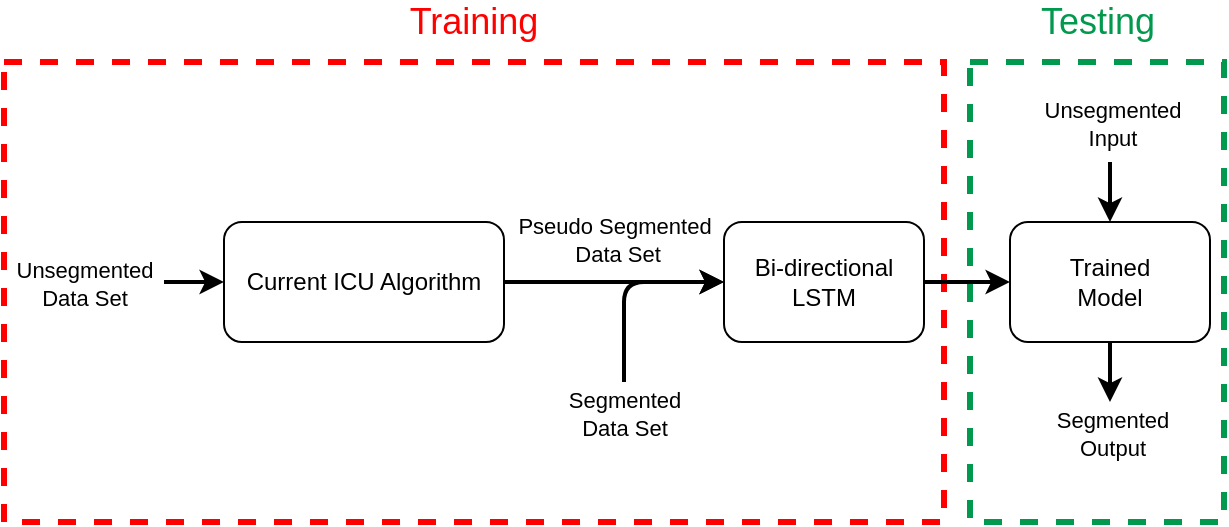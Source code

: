 <mxfile version="13.10.9" type="device"><diagram id="Ym8dAEGsZIZlZSCHdG7Q" name="Page-2"><mxGraphModel dx="902" dy="570" grid="1" gridSize="10" guides="1" tooltips="1" connect="1" arrows="1" fold="1" page="1" pageScale="1" pageWidth="850" pageHeight="1100" math="0" shadow="0"><root><mxCell id="YGvPSrA3whZ5QYamjIxY-0"/><mxCell id="YGvPSrA3whZ5QYamjIxY-1" parent="YGvPSrA3whZ5QYamjIxY-0"/><mxCell id="ptkXh9MKAL37c9aPWldk-18" value="" style="rounded=0;whiteSpace=wrap;html=1;strokeWidth=3;dashed=1;strokeColor=#00994D;" vertex="1" parent="YGvPSrA3whZ5QYamjIxY-1"><mxGeometry x="603" y="180" width="127" height="230" as="geometry"/></mxCell><mxCell id="ptkXh9MKAL37c9aPWldk-16" value="" style="rounded=0;whiteSpace=wrap;html=1;strokeWidth=3;dashed=1;strokeColor=#FF0000;" vertex="1" parent="YGvPSrA3whZ5QYamjIxY-1"><mxGeometry x="120" y="180" width="470" height="230" as="geometry"/></mxCell><mxCell id="ptkXh9MKAL37c9aPWldk-0" value="Current ICU Algorithm" style="rounded=1;whiteSpace=wrap;html=1;strokeWidth=1;" vertex="1" parent="YGvPSrA3whZ5QYamjIxY-1"><mxGeometry x="230" y="260" width="140" height="60" as="geometry"/></mxCell><mxCell id="ptkXh9MKAL37c9aPWldk-1" value="Bi-directional LSTM" style="rounded=1;whiteSpace=wrap;html=1;strokeWidth=1;" vertex="1" parent="YGvPSrA3whZ5QYamjIxY-1"><mxGeometry x="480" y="260" width="100" height="60" as="geometry"/></mxCell><mxCell id="ptkXh9MKAL37c9aPWldk-2" value="Trained&lt;br&gt;Model" style="rounded=1;whiteSpace=wrap;html=1;strokeWidth=1;" vertex="1" parent="YGvPSrA3whZ5QYamjIxY-1"><mxGeometry x="623" y="260" width="100" height="60" as="geometry"/></mxCell><mxCell id="ptkXh9MKAL37c9aPWldk-3" value="" style="endArrow=classic;html=1;strokeWidth=2;exitX=1;exitY=0.5;exitDx=0;exitDy=0;entryX=0;entryY=0.5;entryDx=0;entryDy=0;" edge="1" parent="YGvPSrA3whZ5QYamjIxY-1" source="ptkXh9MKAL37c9aPWldk-0" target="ptkXh9MKAL37c9aPWldk-1"><mxGeometry width="50" height="50" relative="1" as="geometry"><mxPoint x="400" y="320" as="sourcePoint"/><mxPoint x="450" y="270" as="targetPoint"/></mxGeometry></mxCell><mxCell id="ptkXh9MKAL37c9aPWldk-4" value="Pseudo Segmented&lt;br&gt;&amp;nbsp;Data Set" style="edgeLabel;html=1;align=center;verticalAlign=middle;resizable=0;points=[];" vertex="1" connectable="0" parent="ptkXh9MKAL37c9aPWldk-3"><mxGeometry x="-0.073" y="4" relative="1" as="geometry"><mxPoint x="4" y="-17" as="offset"/></mxGeometry></mxCell><mxCell id="ptkXh9MKAL37c9aPWldk-5" value="" style="endArrow=classic;html=1;strokeWidth=2;" edge="1" parent="YGvPSrA3whZ5QYamjIxY-1"><mxGeometry width="50" height="50" relative="1" as="geometry"><mxPoint x="430" y="340" as="sourcePoint"/><mxPoint x="480" y="290" as="targetPoint"/><Array as="points"><mxPoint x="430" y="290"/></Array></mxGeometry></mxCell><mxCell id="ptkXh9MKAL37c9aPWldk-6" value="Segmented&lt;br&gt;Data Set" style="edgeLabel;html=1;align=center;verticalAlign=middle;resizable=0;points=[];" vertex="1" connectable="0" parent="YGvPSrA3whZ5QYamjIxY-1"><mxGeometry x="464.997" y="295" as="geometry"><mxPoint x="-35" y="61" as="offset"/></mxGeometry></mxCell><mxCell id="ptkXh9MKAL37c9aPWldk-7" value="" style="endArrow=classic;html=1;strokeWidth=2;entryX=0;entryY=0.5;entryDx=0;entryDy=0;" edge="1" parent="YGvPSrA3whZ5QYamjIxY-1" target="ptkXh9MKAL37c9aPWldk-0"><mxGeometry width="50" height="50" relative="1" as="geometry"><mxPoint x="200" y="290" as="sourcePoint"/><mxPoint x="330" y="270" as="targetPoint"/></mxGeometry></mxCell><mxCell id="ptkXh9MKAL37c9aPWldk-8" value="Unsegmented&lt;br&gt;Data Set" style="edgeLabel;html=1;align=center;verticalAlign=middle;resizable=0;points=[];" vertex="1" connectable="0" parent="YGvPSrA3whZ5QYamjIxY-1"><mxGeometry x="194.997" y="230" as="geometry"><mxPoint x="-35" y="61" as="offset"/></mxGeometry></mxCell><mxCell id="ptkXh9MKAL37c9aPWldk-9" value="" style="endArrow=classic;html=1;strokeWidth=2;exitX=1;exitY=0.5;exitDx=0;exitDy=0;entryX=0;entryY=0.5;entryDx=0;entryDy=0;" edge="1" parent="YGvPSrA3whZ5QYamjIxY-1" source="ptkXh9MKAL37c9aPWldk-1" target="ptkXh9MKAL37c9aPWldk-2"><mxGeometry width="50" height="50" relative="1" as="geometry"><mxPoint x="440" y="270" as="sourcePoint"/><mxPoint x="490" y="220" as="targetPoint"/></mxGeometry></mxCell><mxCell id="ptkXh9MKAL37c9aPWldk-10" value="" style="endArrow=classic;html=1;strokeWidth=2;entryX=0.5;entryY=0;entryDx=0;entryDy=0;" edge="1" parent="YGvPSrA3whZ5QYamjIxY-1" target="ptkXh9MKAL37c9aPWldk-2"><mxGeometry width="50" height="50" relative="1" as="geometry"><mxPoint x="673" y="230" as="sourcePoint"/><mxPoint x="483" y="220" as="targetPoint"/></mxGeometry></mxCell><mxCell id="ptkXh9MKAL37c9aPWldk-11" value="&lt;div style=&quot;text-align: center&quot;&gt;&lt;font face=&quot;helvetica&quot;&gt;&lt;span style=&quot;font-size: 11px ; background-color: rgb(255 , 255 , 255)&quot;&gt;Unsegmented Input&lt;/span&gt;&lt;/font&gt;&lt;/div&gt;" style="text;whiteSpace=wrap;html=1;" vertex="1" parent="YGvPSrA3whZ5QYamjIxY-1"><mxGeometry x="630.5" y="190" width="85" height="40" as="geometry"/></mxCell><mxCell id="ptkXh9MKAL37c9aPWldk-14" value="&lt;div style=&quot;text-align: center&quot;&gt;&lt;font face=&quot;helvetica&quot;&gt;&lt;span style=&quot;font-size: 11px ; background-color: rgb(255 , 255 , 255)&quot;&gt;Segmented Output&lt;/span&gt;&lt;/font&gt;&lt;/div&gt;" style="text;whiteSpace=wrap;html=1;" vertex="1" parent="YGvPSrA3whZ5QYamjIxY-1"><mxGeometry x="630.5" y="345" width="85" height="40" as="geometry"/></mxCell><mxCell id="ptkXh9MKAL37c9aPWldk-15" value="" style="endArrow=classic;html=1;strokeWidth=2;exitX=0.5;exitY=1;exitDx=0;exitDy=0;" edge="1" parent="YGvPSrA3whZ5QYamjIxY-1" source="ptkXh9MKAL37c9aPWldk-2"><mxGeometry width="50" height="50" relative="1" as="geometry"><mxPoint x="672.58" y="330" as="sourcePoint"/><mxPoint x="673" y="350" as="targetPoint"/></mxGeometry></mxCell><mxCell id="ptkXh9MKAL37c9aPWldk-19" value="&lt;font color=&quot;#ff0000&quot; style=&quot;font-size: 18px&quot;&gt;Training&lt;/font&gt;" style="text;html=1;strokeColor=none;fillColor=none;align=center;verticalAlign=middle;whiteSpace=wrap;rounded=0;dashed=1;" vertex="1" parent="YGvPSrA3whZ5QYamjIxY-1"><mxGeometry x="335" y="150" width="40" height="20" as="geometry"/></mxCell><mxCell id="ptkXh9MKAL37c9aPWldk-20" value="&lt;font style=&quot;font-size: 18px&quot; color=&quot;#00994d&quot;&gt;Testing&lt;/font&gt;" style="text;html=1;strokeColor=none;fillColor=none;align=center;verticalAlign=middle;whiteSpace=wrap;rounded=0;dashed=1;" vertex="1" parent="YGvPSrA3whZ5QYamjIxY-1"><mxGeometry x="646.5" y="150" width="40" height="20" as="geometry"/></mxCell></root></mxGraphModel></diagram></mxfile>
